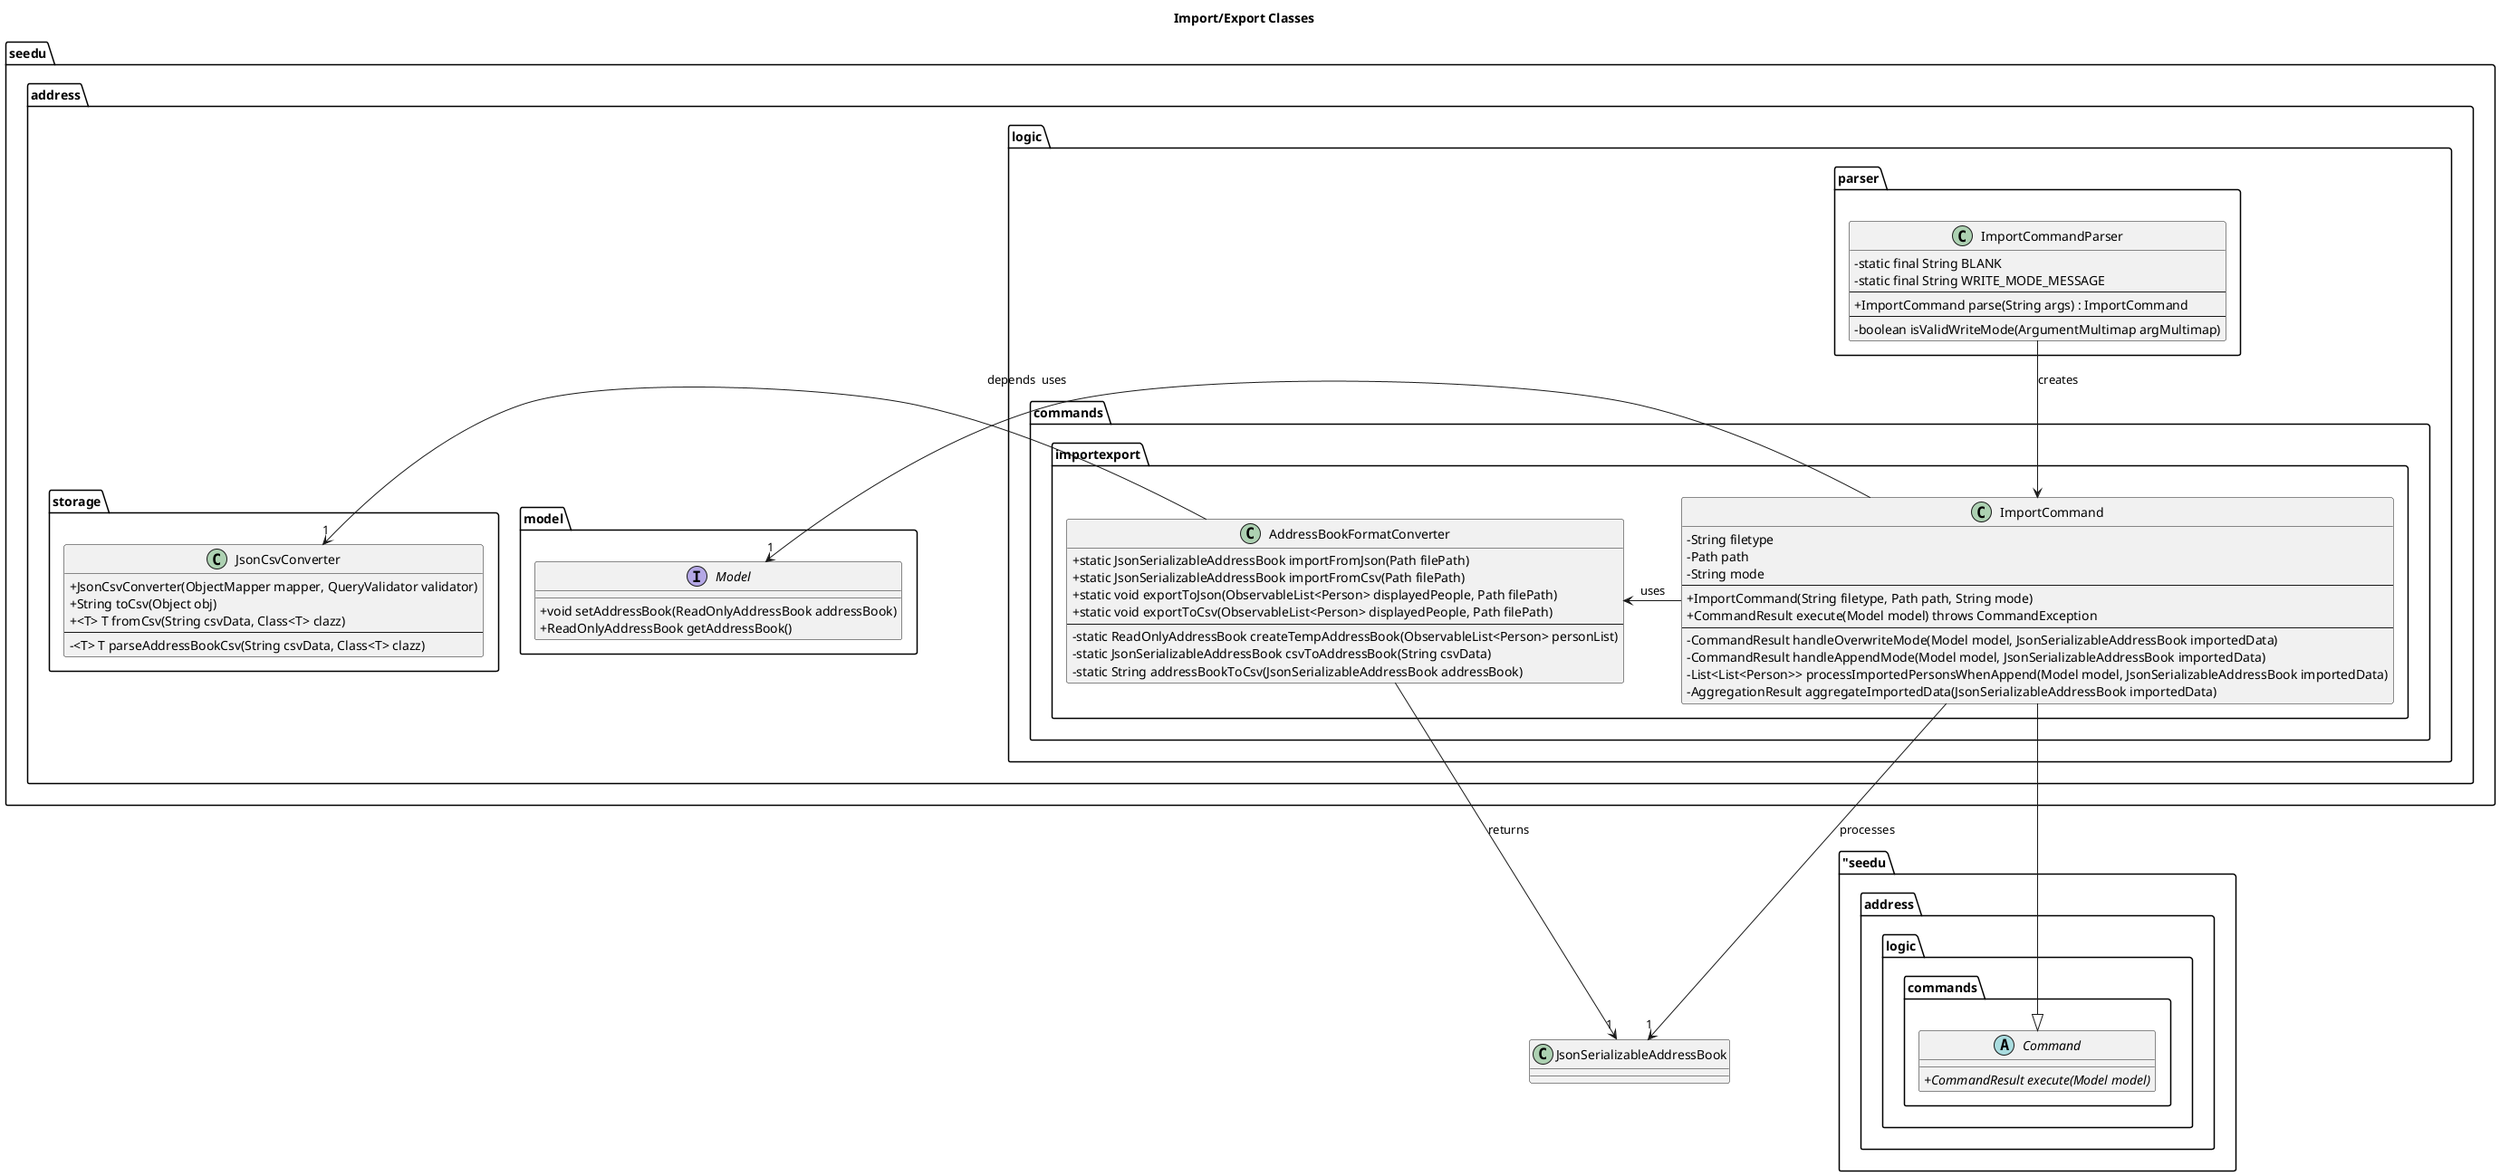 @startuml
title Import/Export Classes

skinparam packageTitleFontStyle Bold
skinparam classAttributeIconSize 0

package "seedu.address.logic.parser" {
    class ImportCommandParser {
        - static final String BLANK
        - static final String WRITE_MODE_MESSAGE
        --
        + ImportCommand parse(String args) : ImportCommand
        --
        - boolean isValidWriteMode(ArgumentMultimap argMultimap)
    }
}
package seedu.address.model {
    interface Model {
        + void setAddressBook(ReadOnlyAddressBook addressBook)
        + ReadOnlyAddressBook getAddressBook()
    }
}

package "seedu.address.logic.commands {
    abstract class Command {
    + CommandResult execute(Model model) {abstract}
    }
}

package "seedu.address.logic.commands.importexport" {
    class ImportCommand {
        - String filetype
        - Path path
        - String mode
        --
        + ImportCommand(String filetype, Path path, String mode)
        + CommandResult execute(Model model) throws CommandException
        --
        - CommandResult handleOverwriteMode(Model model, JsonSerializableAddressBook importedData)
        - CommandResult handleAppendMode(Model model, JsonSerializableAddressBook importedData)
        - List<List<Person>> processImportedPersonsWhenAppend(Model model, JsonSerializableAddressBook importedData)
        - AggregationResult aggregateImportedData(JsonSerializableAddressBook importedData)
    }

    class AddressBookFormatConverter {
        + static JsonSerializableAddressBook importFromJson(Path filePath)
        + static JsonSerializableAddressBook importFromCsv(Path filePath)
        + static void exportToJson(ObservableList<Person> displayedPeople, Path filePath)
        + static void exportToCsv(ObservableList<Person> displayedPeople, Path filePath)
        --
        - static ReadOnlyAddressBook createTempAddressBook(ObservableList<Person> personList)
        - static JsonSerializableAddressBook csvToAddressBook(String csvData)
        - static String addressBookToCsv(JsonSerializableAddressBook addressBook)
    }
}

package "seedu.address.storage" {
    class JsonCsvConverter {
        + JsonCsvConverter(ObjectMapper mapper, QueryValidator validator)
        + String toCsv(Object obj)
        + <T> T fromCsv(String csvData, Class<T> clazz)
        --
        - <T> T parseAddressBookCsv(String csvData, Class<T> clazz)
    }
}

' Relationships
ImportCommand --|> Command
ImportCommandParser --> ImportCommand : creates
ImportCommand -> AddressBookFormatConverter : uses
ImportCommand --> "1" JsonSerializableAddressBook : processes
ImportCommand -> "1" Model : depends
AddressBookFormatConverter -> "1" JsonSerializableAddressBook : returns
AddressBookFormatConverter -> "1" JsonCsvConverter : uses

@enduml
